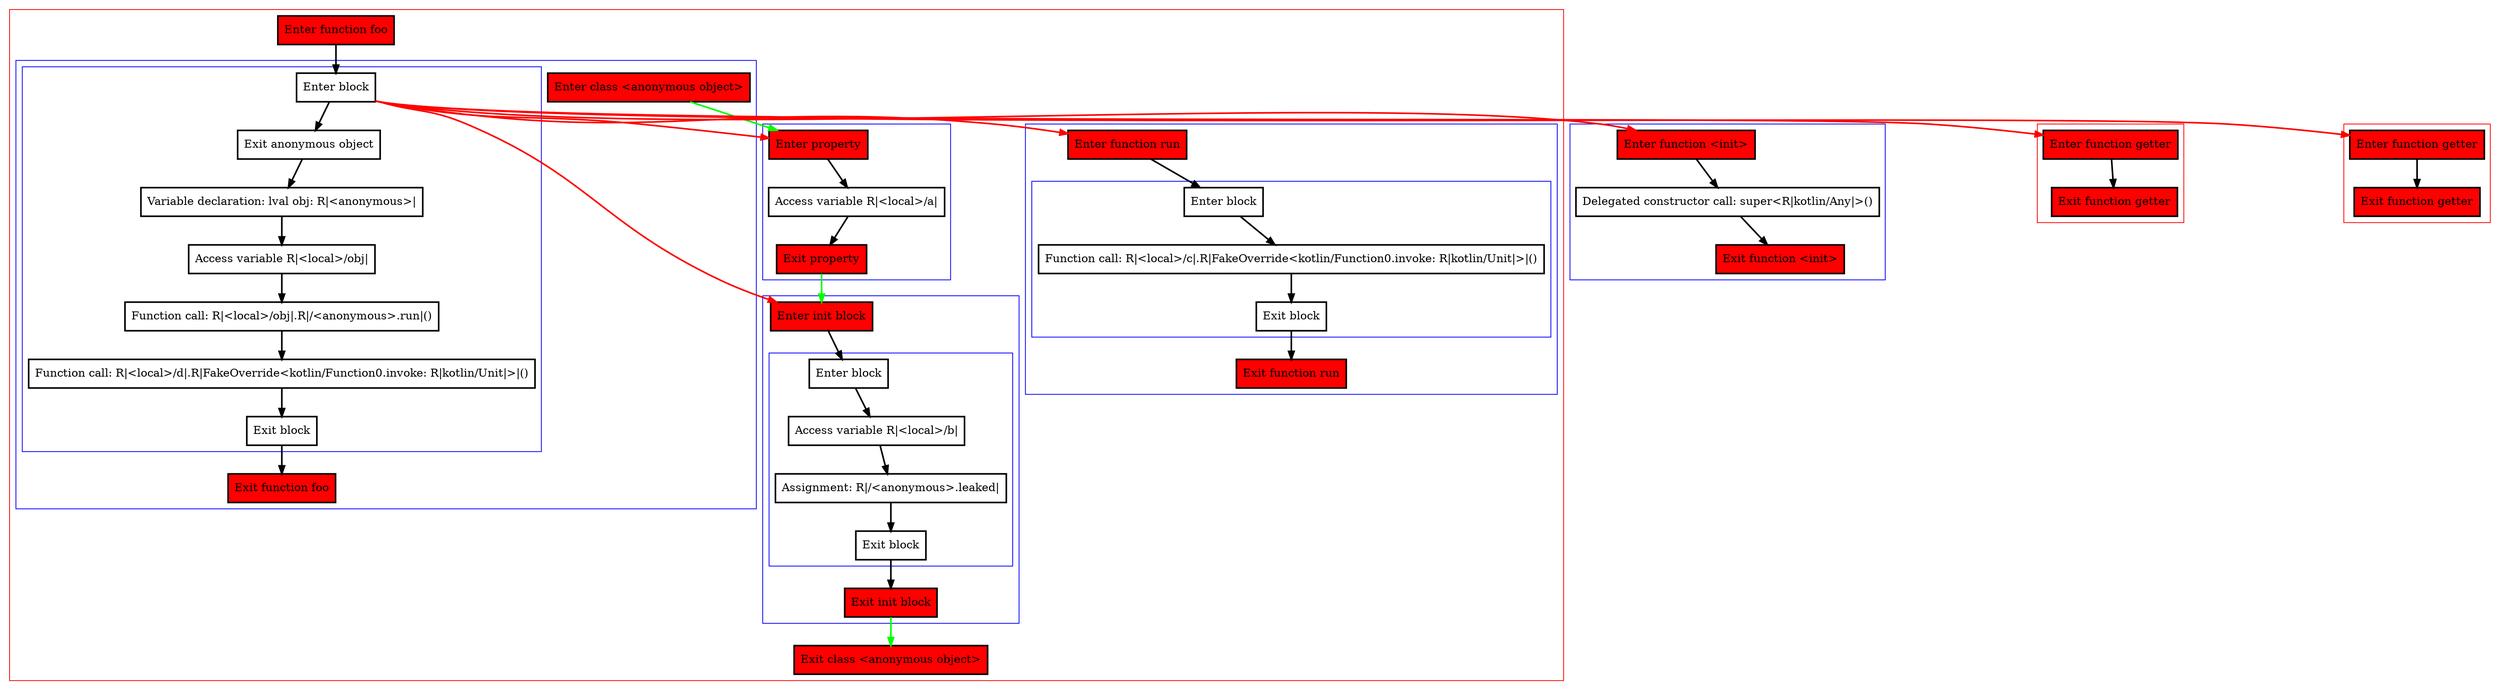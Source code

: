 digraph inAnonymousObject_kt {
    graph [nodesep=3]
    node [shape=box penwidth=2]
    edge [penwidth=2]

    subgraph cluster_0 {
        color=red
        0 [label="Enter function foo" style="filled" fillcolor=red];
        subgraph cluster_1 {
            color=blue
            9 [label="Enter class <anonymous object>" style="filled" fillcolor=red];
            subgraph cluster_2 {
                color=blue
                1 [label="Enter block"];
                2 [label="Exit anonymous object"];
                3 [label="Variable declaration: lval obj: R|<anonymous>|"];
                4 [label="Access variable R|<local>/obj|"];
                5 [label="Function call: R|<local>/obj|.R|/<anonymous>.run|()"];
                6 [label="Function call: R|<local>/d|.R|FakeOverride<kotlin/Function0.invoke: R|kotlin/Unit|>|()"];
                7 [label="Exit block"];
            }
            8 [label="Exit function foo" style="filled" fillcolor=red];
        }
        subgraph cluster_3 {
            color=blue
            23 [label="Enter function run" style="filled" fillcolor=red];
            subgraph cluster_4 {
                color=blue
                24 [label="Enter block"];
                25 [label="Function call: R|<local>/c|.R|FakeOverride<kotlin/Function0.invoke: R|kotlin/Unit|>|()"];
                26 [label="Exit block"];
            }
            27 [label="Exit function run" style="filled" fillcolor=red];
        }
        subgraph cluster_5 {
            color=blue
            14 [label="Enter property" style="filled" fillcolor=red];
            15 [label="Access variable R|<local>/a|"];
            16 [label="Exit property" style="filled" fillcolor=red];
        }
        subgraph cluster_6 {
            color=blue
            17 [label="Enter init block" style="filled" fillcolor=red];
            subgraph cluster_7 {
                color=blue
                18 [label="Enter block"];
                19 [label="Access variable R|<local>/b|"];
                20 [label="Assignment: R|/<anonymous>.leaked|"];
                21 [label="Exit block"];
            }
            22 [label="Exit init block" style="filled" fillcolor=red];
        }
        10 [label="Exit class <anonymous object>" style="filled" fillcolor=red];
    }
    subgraph cluster_8 {
        color=blue
        11 [label="Enter function <init>" style="filled" fillcolor=red];
        12 [label="Delegated constructor call: super<R|kotlin/Any|>()"];
        13 [label="Exit function <init>" style="filled" fillcolor=red];
    }
    0 -> {1};
    1 -> {2};
    1 -> {11 14 28 30 17 23} [color=red];
    2 -> {3};
    3 -> {4};
    4 -> {5};
    5 -> {6};
    6 -> {7};
    7 -> {8};
    9 -> {14} [color=green];
    11 -> {12};
    12 -> {13};
    14 -> {15};
    15 -> {16};
    16 -> {17} [color=green];
    17 -> {18};
    18 -> {19};
    19 -> {20};
    20 -> {21};
    21 -> {22};
    22 -> {10} [color=green];
    23 -> {24};
    24 -> {25};
    25 -> {26};
    26 -> {27};

    subgraph cluster_9 {
        color=red
        28 [label="Enter function getter" style="filled" fillcolor=red];
        29 [label="Exit function getter" style="filled" fillcolor=red];
    }
    28 -> {29};

    subgraph cluster_10 {
        color=red
        30 [label="Enter function getter" style="filled" fillcolor=red];
        31 [label="Exit function getter" style="filled" fillcolor=red];
    }
    30 -> {31};

}
